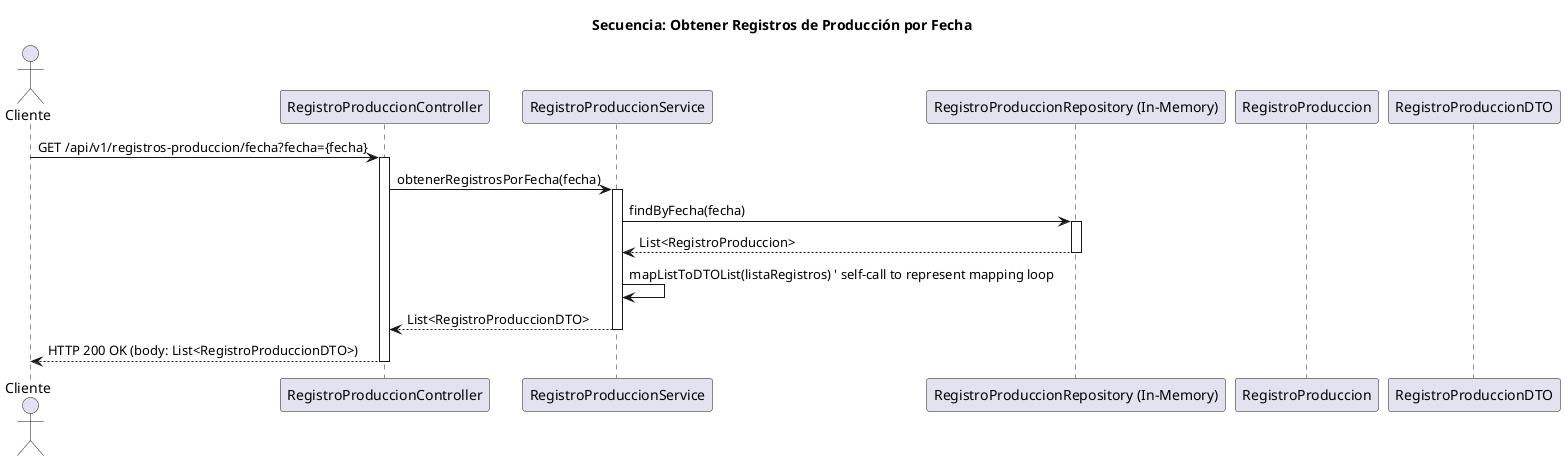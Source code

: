 @startuml sequence_registro_produccion_por_fecha
title Secuencia: Obtener Registros de Producción por Fecha

actor Cliente as User
participant "RegistroProduccionController" as Ctrl
participant "RegistroProduccionService" as Srv
participant "RegistroProduccionRepository (In-Memory)" as Repo
participant "RegistroProduccion" as Model
participant "RegistroProduccionDTO" as DTO

User -> Ctrl : GET /api/v1/registros-produccion/fecha?fecha={fecha}
activate Ctrl
Ctrl -> Srv : obtenerRegistrosPorFecha(fecha)
activate Srv
Srv -> Repo : findByFecha(fecha)
activate Repo
Repo --> Srv : List<RegistroProduccion>
deactivate Repo
Srv -> Srv : mapListToDTOList(listaRegistros) ' self-call to represent mapping loop
Srv --> Ctrl : List<RegistroProduccionDTO>
deactivate Srv
Ctrl --> User : HTTP 200 OK (body: List<RegistroProduccionDTO>)
deactivate Ctrl
@enduml
